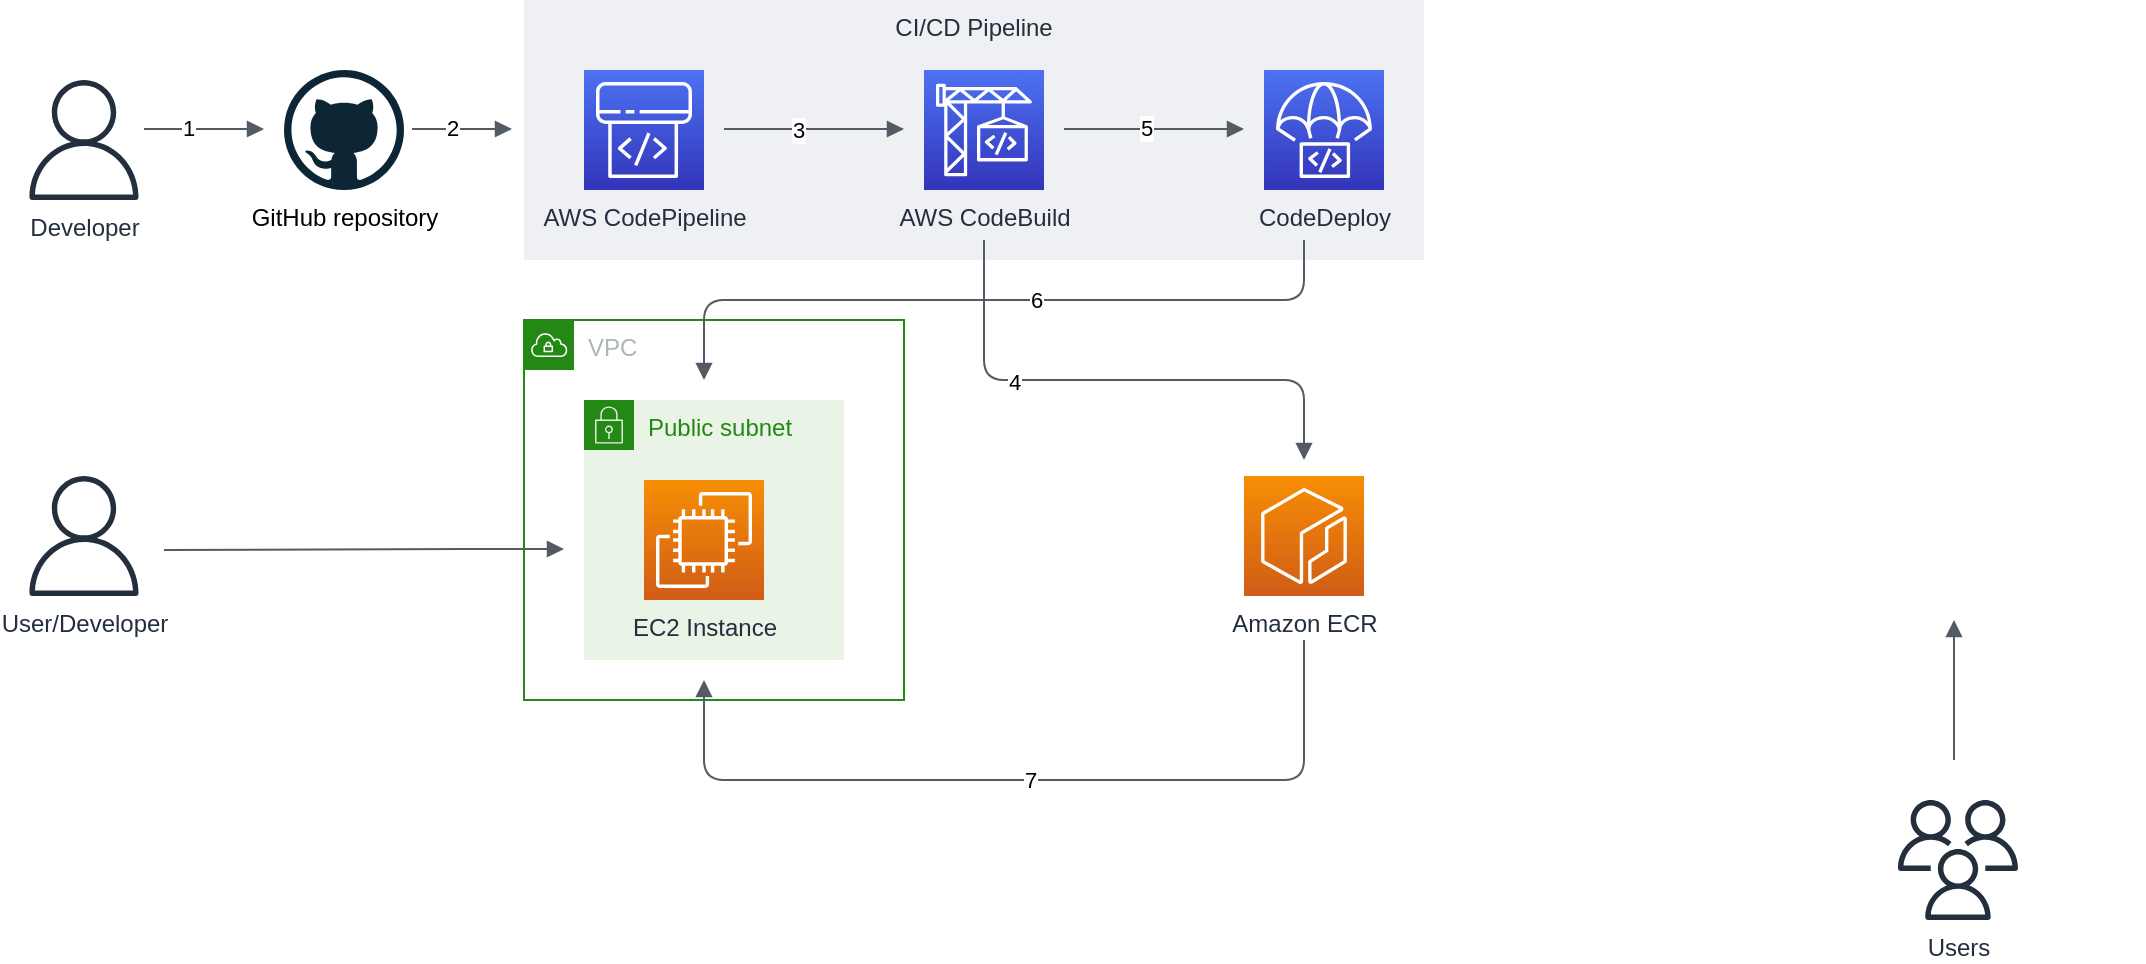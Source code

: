 <mxfile version="20.3.0" type="device"><diagram id="kPMxOq3DdsG4smylIxox" name="Page-1"><mxGraphModel dx="279" dy="-172" grid="1" gridSize="10" guides="1" tooltips="1" connect="1" arrows="1" fold="1" page="1" pageScale="1" pageWidth="827" pageHeight="1169" math="0" shadow="0"><root><mxCell id="0"/><mxCell id="1" parent="0"/><mxCell id="dy3EE4k0wg_opur2WyUA-1" value="VPC" style="points=[[0,0],[0.25,0],[0.5,0],[0.75,0],[1,0],[1,0.25],[1,0.5],[1,0.75],[1,1],[0.75,1],[0.5,1],[0.25,1],[0,1],[0,0.75],[0,0.5],[0,0.25]];outlineConnect=0;gradientColor=none;html=1;whiteSpace=wrap;fontSize=12;fontStyle=0;container=1;pointerEvents=0;collapsible=0;recursiveResize=0;shape=mxgraph.aws4.group;grIcon=mxgraph.aws4.group_vpc;strokeColor=#248814;fillColor=none;verticalAlign=top;align=left;spacingLeft=30;fontColor=#AAB7B8;dashed=0;" vertex="1" parent="1"><mxGeometry x="1210" y="1940" width="190" height="190" as="geometry"/></mxCell><mxCell id="dy3EE4k0wg_opur2WyUA-48" value="Public subnet" style="points=[[0,0],[0.25,0],[0.5,0],[0.75,0],[1,0],[1,0.25],[1,0.5],[1,0.75],[1,1],[0.75,1],[0.5,1],[0.25,1],[0,1],[0,0.75],[0,0.5],[0,0.25]];outlineConnect=0;gradientColor=none;html=1;whiteSpace=wrap;fontSize=12;fontStyle=0;container=1;pointerEvents=0;collapsible=0;recursiveResize=0;shape=mxgraph.aws4.group;grIcon=mxgraph.aws4.group_security_group;grStroke=0;strokeColor=#248814;fillColor=#E9F3E6;verticalAlign=top;align=left;spacingLeft=30;fontColor=#248814;dashed=0;" vertex="1" parent="dy3EE4k0wg_opur2WyUA-1"><mxGeometry x="30" y="40" width="130" height="130" as="geometry"/></mxCell><mxCell id="dy3EE4k0wg_opur2WyUA-45" value="EC2 Instance" style="sketch=0;points=[[0,0,0],[0.25,0,0],[0.5,0,0],[0.75,0,0],[1,0,0],[0,1,0],[0.25,1,0],[0.5,1,0],[0.75,1,0],[1,1,0],[0,0.25,0],[0,0.5,0],[0,0.75,0],[1,0.25,0],[1,0.5,0],[1,0.75,0]];outlineConnect=0;fontColor=#232F3E;gradientColor=#F78E04;gradientDirection=north;fillColor=#D05C17;strokeColor=#ffffff;dashed=0;verticalLabelPosition=bottom;verticalAlign=top;align=center;html=1;fontSize=12;fontStyle=0;aspect=fixed;shape=mxgraph.aws4.resourceIcon;resIcon=mxgraph.aws4.ec2;" vertex="1" parent="dy3EE4k0wg_opur2WyUA-48"><mxGeometry x="30" y="40" width="60" height="60" as="geometry"/></mxCell><mxCell id="dy3EE4k0wg_opur2WyUA-7" value="Amazon ECR" style="sketch=0;points=[[0,0,0],[0.25,0,0],[0.5,0,0],[0.75,0,0],[1,0,0],[0,1,0],[0.25,1,0],[0.5,1,0],[0.75,1,0],[1,1,0],[0,0.25,0],[0,0.5,0],[0,0.75,0],[1,0.25,0],[1,0.5,0],[1,0.75,0]];outlineConnect=0;fontColor=#232F3E;gradientColor=#F78E04;gradientDirection=north;fillColor=#D05C17;strokeColor=#ffffff;dashed=0;verticalLabelPosition=bottom;verticalAlign=top;align=center;html=1;fontSize=12;fontStyle=0;aspect=fixed;shape=mxgraph.aws4.resourceIcon;resIcon=mxgraph.aws4.ecr;" vertex="1" parent="1"><mxGeometry x="1570" y="2018" width="60" height="60" as="geometry"/></mxCell><mxCell id="dy3EE4k0wg_opur2WyUA-8" value="GitHub repository" style="dashed=0;outlineConnect=0;html=1;align=center;labelPosition=center;verticalLabelPosition=bottom;verticalAlign=top;shape=mxgraph.weblogos.github" vertex="1" parent="1"><mxGeometry x="1090" y="1815" width="60" height="60" as="geometry"/></mxCell><mxCell id="dy3EE4k0wg_opur2WyUA-9" value="Developer" style="sketch=0;outlineConnect=0;fontColor=#232F3E;gradientColor=none;fillColor=#232F3D;strokeColor=none;dashed=0;verticalLabelPosition=bottom;verticalAlign=top;align=center;html=1;fontSize=12;fontStyle=0;aspect=fixed;pointerEvents=1;shape=mxgraph.aws4.user;" vertex="1" parent="1"><mxGeometry x="960" y="1820" width="60" height="60" as="geometry"/></mxCell><mxCell id="dy3EE4k0wg_opur2WyUA-15" value="" style="edgeStyle=orthogonalEdgeStyle;html=1;endArrow=none;elbow=vertical;startArrow=block;startFill=1;strokeColor=#545B64;rounded=1;" edge="1" parent="1"><mxGeometry width="100" relative="1" as="geometry"><mxPoint x="1300" y="2120" as="sourcePoint"/><mxPoint x="1600" y="2100" as="targetPoint"/><Array as="points"><mxPoint x="1300" y="2130"/><mxPoint x="1300" y="2170"/><mxPoint x="1600" y="2170"/></Array></mxGeometry></mxCell><mxCell id="dy3EE4k0wg_opur2WyUA-16" value="7" style="edgeLabel;html=1;align=center;verticalAlign=middle;resizable=0;points=[];" vertex="1" connectable="0" parent="dy3EE4k0wg_opur2WyUA-15"><mxGeometry x="0.011" relative="1" as="geometry"><mxPoint as="offset"/></mxGeometry></mxCell><mxCell id="dy3EE4k0wg_opur2WyUA-19" value="" style="group" vertex="1" connectable="0" parent="1"><mxGeometry x="1210" y="1780" width="810" height="130" as="geometry"/></mxCell><mxCell id="dy3EE4k0wg_opur2WyUA-20" value="CI/CD Pipeline" style="fillColor=#EFF0F3;strokeColor=none;dashed=0;verticalAlign=top;fontStyle=0;fontColor=#232F3D;" vertex="1" parent="dy3EE4k0wg_opur2WyUA-19"><mxGeometry width="450" height="130" as="geometry"/></mxCell><mxCell id="dy3EE4k0wg_opur2WyUA-21" value="AWS CodePipeline" style="sketch=0;points=[[0,0,0],[0.25,0,0],[0.5,0,0],[0.75,0,0],[1,0,0],[0,1,0],[0.25,1,0],[0.5,1,0],[0.75,1,0],[1,1,0],[0,0.25,0],[0,0.5,0],[0,0.75,0],[1,0.25,0],[1,0.5,0],[1,0.75,0]];outlineConnect=0;fontColor=#232F3E;gradientColor=#4D72F3;gradientDirection=north;fillColor=#3334B9;strokeColor=#ffffff;dashed=0;verticalLabelPosition=bottom;verticalAlign=top;align=center;html=1;fontSize=12;fontStyle=0;aspect=fixed;shape=mxgraph.aws4.resourceIcon;resIcon=mxgraph.aws4.codepipeline;" vertex="1" parent="dy3EE4k0wg_opur2WyUA-19"><mxGeometry x="30" y="35" width="60" height="60" as="geometry"/></mxCell><mxCell id="dy3EE4k0wg_opur2WyUA-22" value="AWS CodeBuild" style="sketch=0;points=[[0,0,0],[0.25,0,0],[0.5,0,0],[0.75,0,0],[1,0,0],[0,1,0],[0.25,1,0],[0.5,1,0],[0.75,1,0],[1,1,0],[0,0.25,0],[0,0.5,0],[0,0.75,0],[1,0.25,0],[1,0.5,0],[1,0.75,0]];outlineConnect=0;fontColor=#232F3E;gradientColor=#4D72F3;gradientDirection=north;fillColor=#3334B9;strokeColor=#ffffff;dashed=0;verticalLabelPosition=bottom;verticalAlign=top;align=center;html=1;fontSize=12;fontStyle=0;aspect=fixed;shape=mxgraph.aws4.resourceIcon;resIcon=mxgraph.aws4.codebuild;" vertex="1" parent="dy3EE4k0wg_opur2WyUA-19"><mxGeometry x="200" y="35" width="60" height="60" as="geometry"/></mxCell><mxCell id="dy3EE4k0wg_opur2WyUA-26" value="" style="edgeStyle=orthogonalEdgeStyle;html=1;endArrow=none;elbow=vertical;startArrow=block;startFill=1;strokeColor=#545B64;rounded=0;" edge="1" parent="dy3EE4k0wg_opur2WyUA-19"><mxGeometry width="100" relative="1" as="geometry"><mxPoint x="190" y="64.5" as="sourcePoint"/><mxPoint x="100" y="64.5" as="targetPoint"/></mxGeometry></mxCell><mxCell id="dy3EE4k0wg_opur2WyUA-27" value="3" style="edgeLabel;html=1;align=center;verticalAlign=middle;resizable=0;points=[];" vertex="1" connectable="0" parent="dy3EE4k0wg_opur2WyUA-26"><mxGeometry x="0.178" relative="1" as="geometry"><mxPoint as="offset"/></mxGeometry></mxCell><mxCell id="dy3EE4k0wg_opur2WyUA-28" value="" style="edgeStyle=orthogonalEdgeStyle;html=1;endArrow=none;elbow=vertical;startArrow=block;startFill=1;strokeColor=#545B64;rounded=0;" edge="1" parent="dy3EE4k0wg_opur2WyUA-19"><mxGeometry width="100" relative="1" as="geometry"><mxPoint x="360" y="64.5" as="sourcePoint"/><mxPoint x="270" y="64.5" as="targetPoint"/></mxGeometry></mxCell><mxCell id="dy3EE4k0wg_opur2WyUA-29" value="5" style="edgeLabel;html=1;align=center;verticalAlign=middle;resizable=0;points=[];" vertex="1" connectable="0" parent="dy3EE4k0wg_opur2WyUA-28"><mxGeometry x="0.089" y="-1" relative="1" as="geometry"><mxPoint as="offset"/></mxGeometry></mxCell><mxCell id="dy3EE4k0wg_opur2WyUA-46" value="CodeDeploy" style="sketch=0;points=[[0,0,0],[0.25,0,0],[0.5,0,0],[0.75,0,0],[1,0,0],[0,1,0],[0.25,1,0],[0.5,1,0],[0.75,1,0],[1,1,0],[0,0.25,0],[0,0.5,0],[0,0.75,0],[1,0.25,0],[1,0.5,0],[1,0.75,0]];outlineConnect=0;fontColor=#232F3E;gradientColor=#4D72F3;gradientDirection=north;fillColor=#3334B9;strokeColor=#ffffff;dashed=0;verticalLabelPosition=bottom;verticalAlign=top;align=center;html=1;fontSize=12;fontStyle=0;aspect=fixed;shape=mxgraph.aws4.resourceIcon;resIcon=mxgraph.aws4.codedeploy;" vertex="1" parent="dy3EE4k0wg_opur2WyUA-19"><mxGeometry x="370" y="35" width="60" height="60" as="geometry"/></mxCell><mxCell id="dy3EE4k0wg_opur2WyUA-35" value="" style="edgeStyle=orthogonalEdgeStyle;html=1;endArrow=none;elbow=vertical;startArrow=block;startFill=1;strokeColor=#545B64;rounded=1;" edge="1" parent="1"><mxGeometry width="100" relative="1" as="geometry"><mxPoint x="1600" y="2010" as="sourcePoint"/><mxPoint x="1440" y="1900" as="targetPoint"/><Array as="points"><mxPoint x="1600" y="2000"/><mxPoint x="1600" y="1970"/><mxPoint x="1440" y="1970"/></Array></mxGeometry></mxCell><mxCell id="dy3EE4k0wg_opur2WyUA-36" value="4" style="edgeLabel;html=1;align=center;verticalAlign=middle;resizable=0;points=[];" vertex="1" connectable="0" parent="dy3EE4k0wg_opur2WyUA-35"><mxGeometry x="0.371" y="1" relative="1" as="geometry"><mxPoint as="offset"/></mxGeometry></mxCell><mxCell id="dy3EE4k0wg_opur2WyUA-37" value="" style="edgeStyle=orthogonalEdgeStyle;html=1;endArrow=none;elbow=vertical;startArrow=block;startFill=1;strokeColor=#545B64;rounded=1;" edge="1" parent="1"><mxGeometry width="100" relative="1" as="geometry"><mxPoint x="1300" y="1970" as="sourcePoint"/><mxPoint x="1600" y="1900" as="targetPoint"/><Array as="points"><mxPoint x="1300" y="1930"/><mxPoint x="1600" y="1930"/></Array></mxGeometry></mxCell><mxCell id="dy3EE4k0wg_opur2WyUA-49" value="6" style="edgeLabel;html=1;align=center;verticalAlign=middle;resizable=0;points=[];" vertex="1" connectable="0" parent="dy3EE4k0wg_opur2WyUA-37"><mxGeometry x="0.114" relative="1" as="geometry"><mxPoint as="offset"/></mxGeometry></mxCell><mxCell id="dy3EE4k0wg_opur2WyUA-38" value="" style="edgeStyle=orthogonalEdgeStyle;html=1;endArrow=none;elbow=vertical;startArrow=block;startFill=1;strokeColor=#545B64;rounded=0;" edge="1" parent="1"><mxGeometry width="100" relative="1" as="geometry"><mxPoint x="1080" y="1844.5" as="sourcePoint"/><mxPoint x="1020" y="1844.5" as="targetPoint"/></mxGeometry></mxCell><mxCell id="dy3EE4k0wg_opur2WyUA-39" value="1" style="edgeLabel;html=1;align=center;verticalAlign=middle;resizable=0;points=[];" vertex="1" connectable="0" parent="dy3EE4k0wg_opur2WyUA-38"><mxGeometry x="0.267" y="-1" relative="1" as="geometry"><mxPoint as="offset"/></mxGeometry></mxCell><mxCell id="dy3EE4k0wg_opur2WyUA-40" value="" style="edgeStyle=orthogonalEdgeStyle;html=1;endArrow=none;elbow=vertical;startArrow=block;startFill=1;strokeColor=#545B64;rounded=0;" edge="1" parent="1"><mxGeometry width="100" relative="1" as="geometry"><mxPoint x="1204" y="1844.5" as="sourcePoint"/><mxPoint x="1154" y="1844.5" as="targetPoint"/></mxGeometry></mxCell><mxCell id="dy3EE4k0wg_opur2WyUA-41" value="2" style="edgeLabel;html=1;align=center;verticalAlign=middle;resizable=0;points=[];" vertex="1" connectable="0" parent="dy3EE4k0wg_opur2WyUA-40"><mxGeometry x="0.2" y="-1" relative="1" as="geometry"><mxPoint as="offset"/></mxGeometry></mxCell><mxCell id="dy3EE4k0wg_opur2WyUA-43" value="Users" style="sketch=0;outlineConnect=0;fontColor=#232F3E;gradientColor=none;fillColor=#232F3D;strokeColor=none;dashed=0;verticalLabelPosition=bottom;verticalAlign=top;align=center;html=1;fontSize=12;fontStyle=0;aspect=fixed;pointerEvents=1;shape=mxgraph.aws4.users;" vertex="1" parent="1"><mxGeometry x="1897" y="2180" width="60" height="60" as="geometry"/></mxCell><mxCell id="dy3EE4k0wg_opur2WyUA-44" value="" style="edgeStyle=orthogonalEdgeStyle;html=1;endArrow=none;elbow=vertical;startArrow=block;startFill=1;strokeColor=#545B64;rounded=0;" edge="1" parent="1"><mxGeometry width="100" relative="1" as="geometry"><mxPoint x="1925" y="2090" as="sourcePoint"/><mxPoint x="1925" y="2160" as="targetPoint"/></mxGeometry></mxCell><mxCell id="dy3EE4k0wg_opur2WyUA-6" value="" style="edgeStyle=orthogonalEdgeStyle;html=1;endArrow=none;elbow=vertical;startArrow=block;startFill=1;strokeColor=#545B64;rounded=0;" edge="1" parent="1"><mxGeometry width="100" relative="1" as="geometry"><mxPoint x="1230" y="2054.5" as="sourcePoint"/><mxPoint x="1030" y="2055" as="targetPoint"/><Array as="points"><mxPoint x="1180" y="2054.5"/><mxPoint x="1180" y="2054.5"/></Array></mxGeometry></mxCell><mxCell id="dy3EE4k0wg_opur2WyUA-47" value="User/Developer" style="sketch=0;outlineConnect=0;fontColor=#232F3E;gradientColor=none;fillColor=#232F3D;strokeColor=none;dashed=0;verticalLabelPosition=bottom;verticalAlign=top;align=center;html=1;fontSize=12;fontStyle=0;aspect=fixed;pointerEvents=1;shape=mxgraph.aws4.user;" vertex="1" parent="1"><mxGeometry x="960" y="2018" width="60" height="60" as="geometry"/></mxCell></root></mxGraphModel></diagram></mxfile>
